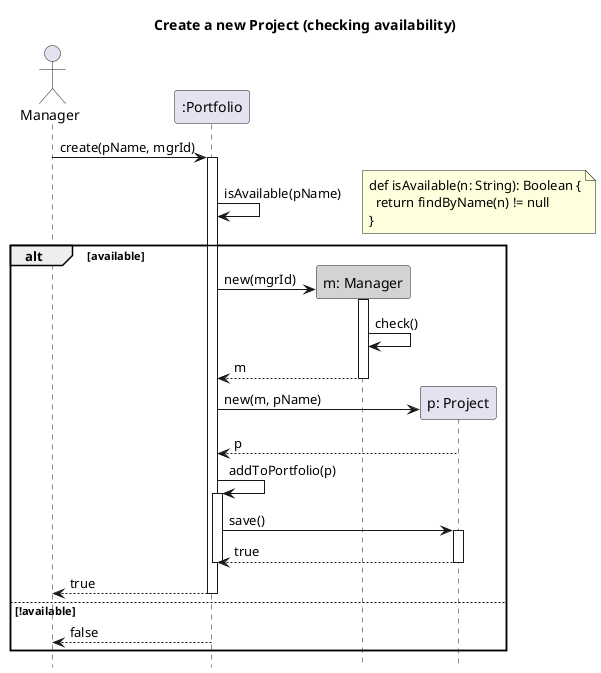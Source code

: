 @startuml

hide footbox
title Create a new Project (checking availability)

actor Manager as M
participant ":Portfolio" as P

M -> P: create(pName, mgrId)
activate P

P -> P: isAvailable(pName)
note right
  def isAvailable(n: String): Boolean {
    return findByName(n) != null
  }
end note

alt available

  create "m: Manager" as Mgr #D3D3D3
  P -> Mgr: new(mgrId)
  activate Mgr
  Mgr -> Mgr: check()
  Mgr --> P: m
  deactivate Mgr

  create "p: Project" as Proj
  P -> Proj: new(m, pName)
  Proj --> P: p

  P -> P: addToPortfolio(p)
  activate P
  P -> Proj: save()
  activate Proj
  Proj --> P: true
  deactivate Proj
  deactivate P
  P --> M: true
  deactivate P

else !available
  P --> M: false
end

@enduml
